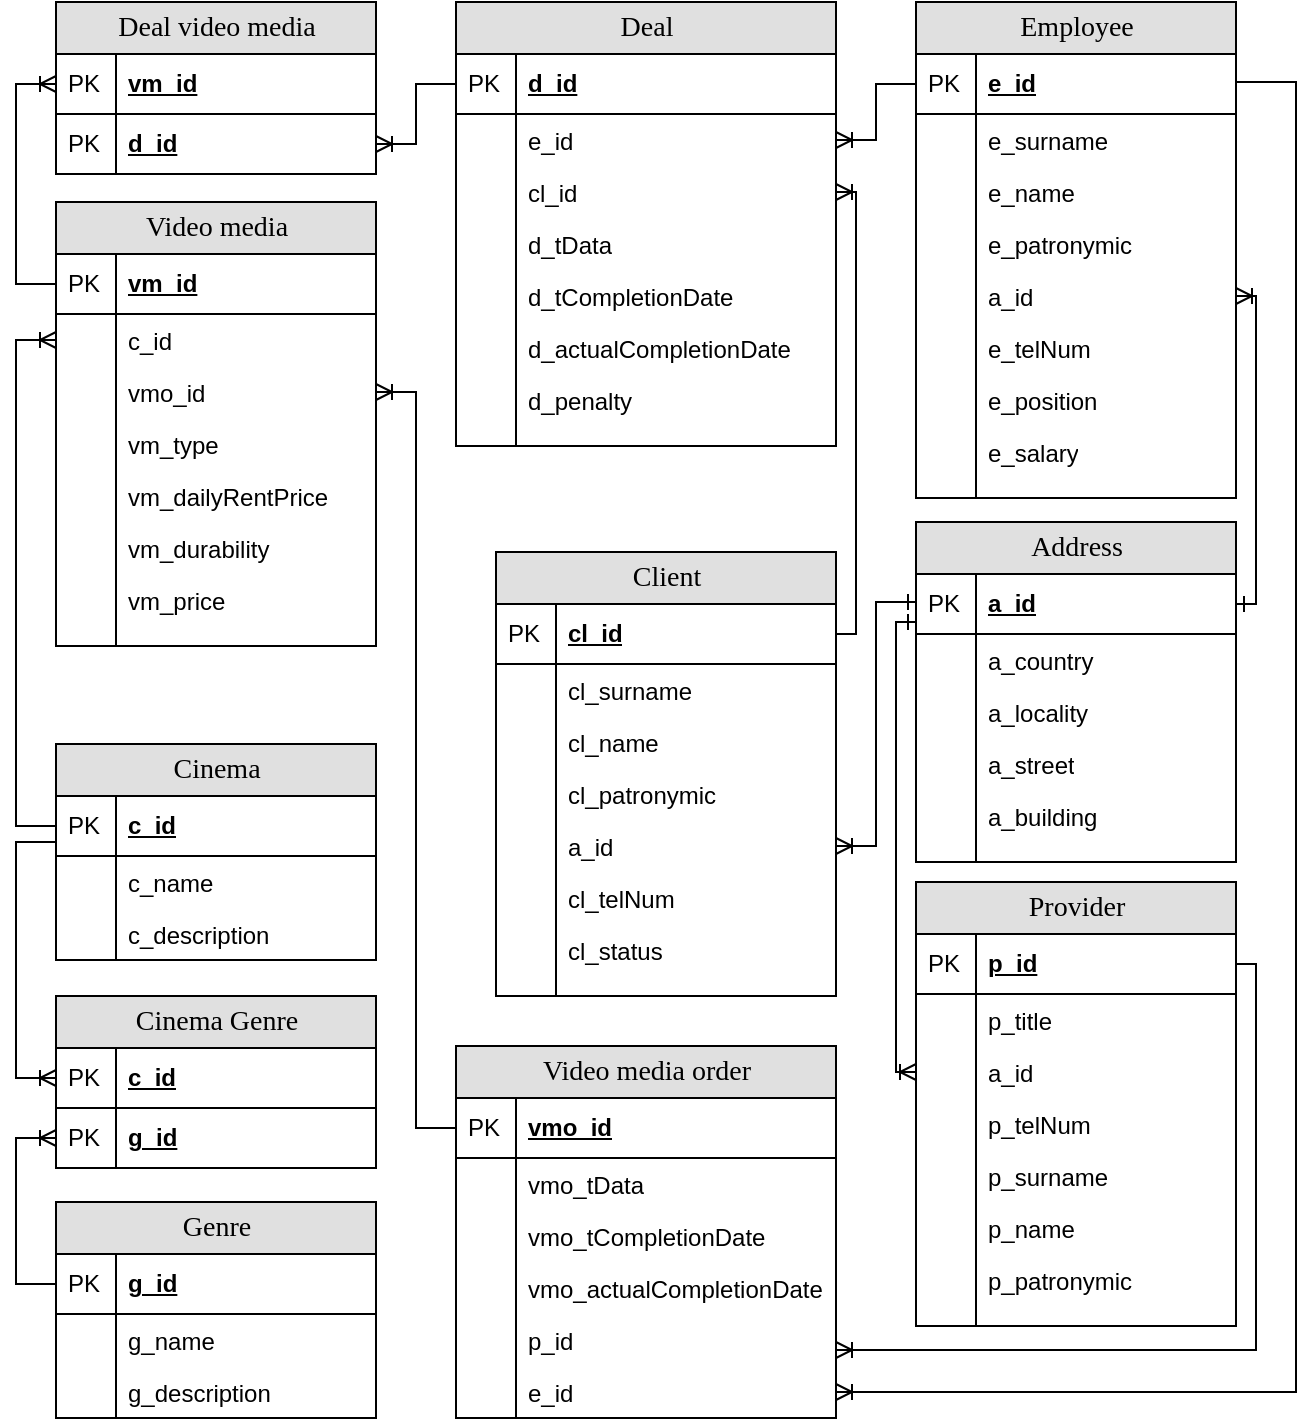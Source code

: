 <mxfile version="20.4.2" type="device"><diagram name="Page-1" id="e56a1550-8fbb-45ad-956c-1786394a9013"><mxGraphModel dx="1185" dy="662" grid="1" gridSize="10" guides="1" tooltips="1" connect="1" arrows="1" fold="1" page="1" pageScale="1" pageWidth="1100" pageHeight="850" background="none" math="0" shadow="0"><root><mxCell id="0"/><mxCell id="1" parent="0"/><mxCell id="Xfp6TR522GJA668m356O-1" value="Genre" style="swimlane;html=1;fontStyle=0;childLayout=stackLayout;horizontal=1;startSize=26;fillColor=#e0e0e0;horizontalStack=0;resizeParent=1;resizeLast=0;collapsible=1;marginBottom=0;swimlaneFillColor=#ffffff;align=center;rounded=0;shadow=0;comic=0;labelBackgroundColor=none;strokeWidth=1;fontFamily=Verdana;fontSize=14;swimlaneLine=1;" parent="1" vertex="1"><mxGeometry x="30" y="610" width="160" height="108" as="geometry"/></mxCell><mxCell id="Xfp6TR522GJA668m356O-2" value="g_id" style="shape=partialRectangle;top=0;left=0;right=0;bottom=1;html=1;align=left;verticalAlign=middle;fillColor=none;spacingLeft=34;spacingRight=4;whiteSpace=wrap;overflow=hidden;rotatable=0;points=[[0,0.5],[1,0.5]];portConstraint=eastwest;dropTarget=0;fontStyle=5;" parent="Xfp6TR522GJA668m356O-1" vertex="1"><mxGeometry y="26" width="160" height="30" as="geometry"/></mxCell><mxCell id="Xfp6TR522GJA668m356O-3" value="PK" style="shape=partialRectangle;top=0;left=0;bottom=0;html=1;fillColor=none;align=left;verticalAlign=middle;spacingLeft=4;spacingRight=4;whiteSpace=wrap;overflow=hidden;rotatable=0;points=[];portConstraint=eastwest;part=1;" parent="Xfp6TR522GJA668m356O-2" vertex="1" connectable="0"><mxGeometry width="30" height="30" as="geometry"/></mxCell><mxCell id="Xfp6TR522GJA668m356O-4" value="g_name" style="shape=partialRectangle;top=0;left=0;right=0;bottom=0;html=1;align=left;verticalAlign=top;fillColor=none;spacingLeft=34;spacingRight=4;whiteSpace=wrap;overflow=hidden;rotatable=0;points=[[0,0.5],[1,0.5]];portConstraint=eastwest;dropTarget=0;" parent="Xfp6TR522GJA668m356O-1" vertex="1"><mxGeometry y="56" width="160" height="26" as="geometry"/></mxCell><mxCell id="Xfp6TR522GJA668m356O-5" value="" style="shape=partialRectangle;top=0;left=0;bottom=0;html=1;fillColor=none;align=left;verticalAlign=top;spacingLeft=4;spacingRight=4;whiteSpace=wrap;overflow=hidden;rotatable=0;points=[];portConstraint=eastwest;part=1;" parent="Xfp6TR522GJA668m356O-4" vertex="1" connectable="0"><mxGeometry width="30" height="26" as="geometry"/></mxCell><mxCell id="Xfp6TR522GJA668m356O-6" value="g_description" style="shape=partialRectangle;top=0;left=0;right=0;bottom=0;html=1;align=left;verticalAlign=top;fillColor=none;spacingLeft=34;spacingRight=4;whiteSpace=wrap;overflow=hidden;rotatable=0;points=[[0,0.5],[1,0.5]];portConstraint=eastwest;dropTarget=0;" parent="Xfp6TR522GJA668m356O-1" vertex="1"><mxGeometry y="82" width="160" height="26" as="geometry"/></mxCell><mxCell id="Xfp6TR522GJA668m356O-7" value="" style="shape=partialRectangle;top=0;left=0;bottom=0;html=1;fillColor=none;align=left;verticalAlign=top;spacingLeft=4;spacingRight=4;whiteSpace=wrap;overflow=hidden;rotatable=0;points=[];portConstraint=eastwest;part=1;" parent="Xfp6TR522GJA668m356O-6" vertex="1" connectable="0"><mxGeometry width="30" height="26" as="geometry"/></mxCell><mxCell id="Xfp6TR522GJA668m356O-12" value="Cinema" style="swimlane;html=1;fontStyle=0;childLayout=stackLayout;horizontal=1;startSize=26;fillColor=#e0e0e0;horizontalStack=0;resizeParent=1;resizeLast=0;collapsible=1;marginBottom=0;swimlaneFillColor=#ffffff;align=center;rounded=0;shadow=0;comic=0;labelBackgroundColor=none;strokeWidth=1;fontFamily=Verdana;fontSize=14;swimlaneLine=1;" parent="1" vertex="1"><mxGeometry x="30" y="381" width="160" height="108" as="geometry"/></mxCell><mxCell id="Xfp6TR522GJA668m356O-13" value="c_id" style="shape=partialRectangle;top=0;left=0;right=0;bottom=1;html=1;align=left;verticalAlign=middle;fillColor=none;spacingLeft=34;spacingRight=4;whiteSpace=wrap;overflow=hidden;rotatable=0;points=[[0,0.5],[1,0.5]];portConstraint=eastwest;dropTarget=0;fontStyle=5;" parent="Xfp6TR522GJA668m356O-12" vertex="1"><mxGeometry y="26" width="160" height="30" as="geometry"/></mxCell><mxCell id="Xfp6TR522GJA668m356O-14" value="PK" style="shape=partialRectangle;top=0;left=0;bottom=0;html=1;fillColor=none;align=left;verticalAlign=middle;spacingLeft=4;spacingRight=4;whiteSpace=wrap;overflow=hidden;rotatable=0;points=[];portConstraint=eastwest;part=1;" parent="Xfp6TR522GJA668m356O-13" vertex="1" connectable="0"><mxGeometry width="30" height="30" as="geometry"/></mxCell><mxCell id="Xfp6TR522GJA668m356O-15" value="c_name" style="shape=partialRectangle;top=0;left=0;right=0;bottom=0;html=1;align=left;verticalAlign=top;fillColor=none;spacingLeft=34;spacingRight=4;whiteSpace=wrap;overflow=hidden;rotatable=0;points=[[0,0.5],[1,0.5]];portConstraint=eastwest;dropTarget=0;" parent="Xfp6TR522GJA668m356O-12" vertex="1"><mxGeometry y="56" width="160" height="26" as="geometry"/></mxCell><mxCell id="Xfp6TR522GJA668m356O-16" value="" style="shape=partialRectangle;top=0;left=0;bottom=0;html=1;fillColor=none;align=left;verticalAlign=top;spacingLeft=4;spacingRight=4;whiteSpace=wrap;overflow=hidden;rotatable=0;points=[];portConstraint=eastwest;part=1;" parent="Xfp6TR522GJA668m356O-15" vertex="1" connectable="0"><mxGeometry width="30" height="26" as="geometry"/></mxCell><mxCell id="Xfp6TR522GJA668m356O-19" value="c_description" style="shape=partialRectangle;top=0;left=0;right=0;bottom=0;html=1;align=left;verticalAlign=top;fillColor=none;spacingLeft=34;spacingRight=4;whiteSpace=wrap;overflow=hidden;rotatable=0;points=[[0,0.5],[1,0.5]];portConstraint=eastwest;dropTarget=0;" parent="Xfp6TR522GJA668m356O-12" vertex="1"><mxGeometry y="82" width="160" height="26" as="geometry"/></mxCell><mxCell id="Xfp6TR522GJA668m356O-20" value="" style="shape=partialRectangle;top=0;left=0;bottom=0;html=1;fillColor=none;align=left;verticalAlign=top;spacingLeft=4;spacingRight=4;whiteSpace=wrap;overflow=hidden;rotatable=0;points=[];portConstraint=eastwest;part=1;" parent="Xfp6TR522GJA668m356O-19" vertex="1" connectable="0"><mxGeometry width="30" height="26" as="geometry"/></mxCell><mxCell id="Xfp6TR522GJA668m356O-23" style="edgeStyle=orthogonalEdgeStyle;rounded=0;orthogonalLoop=1;jettySize=auto;html=1;entryX=0;entryY=0.5;entryDx=0;entryDy=0;endArrow=ERoneToMany;endFill=0;" parent="1" source="Xfp6TR522GJA668m356O-2" target="z1jLqjljCjNBEG2WENqN-66" edge="1"><mxGeometry relative="1" as="geometry"><Array as="points"><mxPoint x="10" y="651"/><mxPoint x="10" y="578"/></Array></mxGeometry></mxCell><mxCell id="Xfp6TR522GJA668m356O-24" value="Video media" style="swimlane;html=1;fontStyle=0;childLayout=stackLayout;horizontal=1;startSize=26;fillColor=#e0e0e0;horizontalStack=0;resizeParent=1;resizeLast=0;collapsible=1;marginBottom=0;swimlaneFillColor=#ffffff;align=center;rounded=0;shadow=0;comic=0;labelBackgroundColor=none;strokeWidth=1;fontFamily=Verdana;fontSize=14;swimlaneLine=1;" parent="1" vertex="1"><mxGeometry x="30" y="110" width="160" height="222" as="geometry"><mxRectangle x="30" y="10" width="130" height="30" as="alternateBounds"/></mxGeometry></mxCell><mxCell id="Xfp6TR522GJA668m356O-25" value="vm_id" style="shape=partialRectangle;top=0;left=0;right=0;bottom=1;html=1;align=left;verticalAlign=middle;fillColor=none;spacingLeft=34;spacingRight=4;whiteSpace=wrap;overflow=hidden;rotatable=0;points=[[0,0.5],[1,0.5]];portConstraint=eastwest;dropTarget=0;fontStyle=5;" parent="Xfp6TR522GJA668m356O-24" vertex="1"><mxGeometry y="26" width="160" height="30" as="geometry"/></mxCell><mxCell id="Xfp6TR522GJA668m356O-26" value="PK" style="shape=partialRectangle;top=0;left=0;bottom=0;html=1;fillColor=none;align=left;verticalAlign=middle;spacingLeft=4;spacingRight=4;whiteSpace=wrap;overflow=hidden;rotatable=0;points=[];portConstraint=eastwest;part=1;" parent="Xfp6TR522GJA668m356O-25" vertex="1" connectable="0"><mxGeometry width="30" height="30" as="geometry"/></mxCell><mxCell id="Xfp6TR522GJA668m356O-27" value="c_id" style="shape=partialRectangle;top=0;left=0;right=0;bottom=0;html=1;align=left;verticalAlign=top;fillColor=none;spacingLeft=34;spacingRight=4;whiteSpace=wrap;overflow=hidden;rotatable=0;points=[[0,0.5],[1,0.5]];portConstraint=eastwest;dropTarget=0;" parent="Xfp6TR522GJA668m356O-24" vertex="1"><mxGeometry y="56" width="160" height="26" as="geometry"/></mxCell><mxCell id="Xfp6TR522GJA668m356O-28" value="" style="shape=partialRectangle;top=0;left=0;bottom=0;html=1;fillColor=none;align=left;verticalAlign=top;spacingLeft=4;spacingRight=4;whiteSpace=wrap;overflow=hidden;rotatable=0;points=[];portConstraint=eastwest;part=1;" parent="Xfp6TR522GJA668m356O-27" vertex="1" connectable="0"><mxGeometry width="30" height="26" as="geometry"/></mxCell><mxCell id="z1jLqjljCjNBEG2WENqN-32" value="vmo_id" style="shape=partialRectangle;top=0;left=0;right=0;bottom=0;html=1;align=left;verticalAlign=top;fillColor=none;spacingLeft=34;spacingRight=4;whiteSpace=wrap;overflow=hidden;rotatable=0;points=[[0,0.5],[1,0.5]];portConstraint=eastwest;dropTarget=0;" parent="Xfp6TR522GJA668m356O-24" vertex="1"><mxGeometry y="82" width="160" height="26" as="geometry"/></mxCell><mxCell id="z1jLqjljCjNBEG2WENqN-33" value="" style="shape=partialRectangle;top=0;left=0;bottom=0;html=1;fillColor=none;align=left;verticalAlign=top;spacingLeft=4;spacingRight=4;whiteSpace=wrap;overflow=hidden;rotatable=0;points=[];portConstraint=eastwest;part=1;" parent="z1jLqjljCjNBEG2WENqN-32" vertex="1" connectable="0"><mxGeometry width="30" height="26" as="geometry"/></mxCell><mxCell id="Xfp6TR522GJA668m356O-29" value="vm_type" style="shape=partialRectangle;top=0;left=0;right=0;bottom=0;html=1;align=left;verticalAlign=top;fillColor=none;spacingLeft=34;spacingRight=4;whiteSpace=wrap;overflow=hidden;rotatable=0;points=[[0,0.5],[1,0.5]];portConstraint=eastwest;dropTarget=0;" parent="Xfp6TR522GJA668m356O-24" vertex="1"><mxGeometry y="108" width="160" height="26" as="geometry"/></mxCell><mxCell id="Xfp6TR522GJA668m356O-30" value="" style="shape=partialRectangle;top=0;left=0;bottom=0;html=1;fillColor=none;align=left;verticalAlign=top;spacingLeft=4;spacingRight=4;whiteSpace=wrap;overflow=hidden;rotatable=0;points=[];portConstraint=eastwest;part=1;" parent="Xfp6TR522GJA668m356O-29" vertex="1" connectable="0"><mxGeometry width="30" height="26" as="geometry"/></mxCell><mxCell id="Xfp6TR522GJA668m356O-31" value="vm_dailyRentPrice" style="shape=partialRectangle;top=0;left=0;right=0;bottom=0;html=1;align=left;verticalAlign=top;fillColor=none;spacingLeft=34;spacingRight=4;whiteSpace=wrap;overflow=hidden;rotatable=0;points=[[0,0.5],[1,0.5]];portConstraint=eastwest;dropTarget=0;" parent="Xfp6TR522GJA668m356O-24" vertex="1"><mxGeometry y="134" width="160" height="26" as="geometry"/></mxCell><mxCell id="Xfp6TR522GJA668m356O-32" value="" style="shape=partialRectangle;top=0;left=0;bottom=0;html=1;fillColor=none;align=left;verticalAlign=top;spacingLeft=4;spacingRight=4;whiteSpace=wrap;overflow=hidden;rotatable=0;points=[];portConstraint=eastwest;part=1;" parent="Xfp6TR522GJA668m356O-31" vertex="1" connectable="0"><mxGeometry width="30" height="26" as="geometry"/></mxCell><mxCell id="6AqLSy_CRVFRLZLWEEri-142" value="vm_durability" style="shape=partialRectangle;top=0;left=0;right=0;bottom=0;html=1;align=left;verticalAlign=top;fillColor=none;spacingLeft=34;spacingRight=4;whiteSpace=wrap;overflow=hidden;rotatable=0;points=[[0,0.5],[1,0.5]];portConstraint=eastwest;dropTarget=0;" parent="Xfp6TR522GJA668m356O-24" vertex="1"><mxGeometry y="160" width="160" height="26" as="geometry"/></mxCell><mxCell id="6AqLSy_CRVFRLZLWEEri-143" value="" style="shape=partialRectangle;top=0;left=0;bottom=0;html=1;fillColor=none;align=left;verticalAlign=top;spacingLeft=4;spacingRight=4;whiteSpace=wrap;overflow=hidden;rotatable=0;points=[];portConstraint=eastwest;part=1;" parent="6AqLSy_CRVFRLZLWEEri-142" vertex="1" connectable="0"><mxGeometry width="30" height="26" as="geometry"/></mxCell><mxCell id="6AqLSy_CRVFRLZLWEEri-89" value="vm_price" style="shape=partialRectangle;top=0;left=0;right=0;bottom=0;html=1;align=left;verticalAlign=top;fillColor=none;spacingLeft=34;spacingRight=4;whiteSpace=wrap;overflow=hidden;rotatable=0;points=[[0,0.5],[1,0.5]];portConstraint=eastwest;dropTarget=0;" parent="Xfp6TR522GJA668m356O-24" vertex="1"><mxGeometry y="186" width="160" height="26" as="geometry"/></mxCell><mxCell id="6AqLSy_CRVFRLZLWEEri-90" value="" style="shape=partialRectangle;top=0;left=0;bottom=0;html=1;fillColor=none;align=left;verticalAlign=top;spacingLeft=4;spacingRight=4;whiteSpace=wrap;overflow=hidden;rotatable=0;points=[];portConstraint=eastwest;part=1;" parent="6AqLSy_CRVFRLZLWEEri-89" vertex="1" connectable="0"><mxGeometry width="30" height="26" as="geometry"/></mxCell><mxCell id="Xfp6TR522GJA668m356O-33" value="" style="shape=partialRectangle;top=0;left=0;right=0;bottom=0;html=1;align=left;verticalAlign=top;fillColor=none;spacingLeft=34;spacingRight=4;whiteSpace=wrap;overflow=hidden;rotatable=0;points=[[0,0.5],[1,0.5]];portConstraint=eastwest;dropTarget=0;" parent="Xfp6TR522GJA668m356O-24" vertex="1"><mxGeometry y="212" width="160" height="10" as="geometry"/></mxCell><mxCell id="Xfp6TR522GJA668m356O-34" value="" style="shape=partialRectangle;top=0;left=0;bottom=0;html=1;fillColor=none;align=left;verticalAlign=top;spacingLeft=4;spacingRight=4;whiteSpace=wrap;overflow=hidden;rotatable=0;points=[];portConstraint=eastwest;part=1;" parent="Xfp6TR522GJA668m356O-33" vertex="1" connectable="0"><mxGeometry width="30" height="10" as="geometry"/></mxCell><mxCell id="Xfp6TR522GJA668m356O-57" style="edgeStyle=orthogonalEdgeStyle;rounded=0;orthogonalLoop=1;jettySize=auto;html=1;entryX=0;entryY=0.5;entryDx=0;entryDy=0;endArrow=ERoneToMany;endFill=0;" parent="1" source="Xfp6TR522GJA668m356O-13" target="Xfp6TR522GJA668m356O-27" edge="1"><mxGeometry relative="1" as="geometry"><mxPoint x="10" y="171" as="targetPoint"/></mxGeometry></mxCell><mxCell id="6AqLSy_CRVFRLZLWEEri-1" value="Employee" style="swimlane;html=1;fontStyle=0;childLayout=stackLayout;horizontal=1;startSize=26;fillColor=#e0e0e0;horizontalStack=0;resizeParent=1;resizeLast=0;collapsible=1;marginBottom=0;swimlaneFillColor=#ffffff;align=center;rounded=0;shadow=0;comic=0;labelBackgroundColor=none;strokeWidth=1;fontFamily=Verdana;fontSize=14;swimlaneLine=1;" parent="1" vertex="1"><mxGeometry x="460" y="10" width="160" height="248" as="geometry"/></mxCell><mxCell id="6AqLSy_CRVFRLZLWEEri-2" value="e_id" style="shape=partialRectangle;top=0;left=0;right=0;bottom=1;html=1;align=left;verticalAlign=middle;fillColor=none;spacingLeft=34;spacingRight=4;whiteSpace=wrap;overflow=hidden;rotatable=0;points=[[0,0.5],[1,0.5]];portConstraint=eastwest;dropTarget=0;fontStyle=5;" parent="6AqLSy_CRVFRLZLWEEri-1" vertex="1"><mxGeometry y="26" width="160" height="30" as="geometry"/></mxCell><mxCell id="6AqLSy_CRVFRLZLWEEri-3" value="PK" style="shape=partialRectangle;top=0;left=0;bottom=0;html=1;fillColor=none;align=left;verticalAlign=middle;spacingLeft=4;spacingRight=4;whiteSpace=wrap;overflow=hidden;rotatable=0;points=[];portConstraint=eastwest;part=1;" parent="6AqLSy_CRVFRLZLWEEri-2" vertex="1" connectable="0"><mxGeometry width="30" height="30" as="geometry"/></mxCell><mxCell id="6AqLSy_CRVFRLZLWEEri-4" value="e_surname" style="shape=partialRectangle;top=0;left=0;right=0;bottom=0;html=1;align=left;verticalAlign=top;fillColor=none;spacingLeft=34;spacingRight=4;whiteSpace=wrap;overflow=hidden;rotatable=0;points=[[0,0.5],[1,0.5]];portConstraint=eastwest;dropTarget=0;" parent="6AqLSy_CRVFRLZLWEEri-1" vertex="1"><mxGeometry y="56" width="160" height="26" as="geometry"/></mxCell><mxCell id="6AqLSy_CRVFRLZLWEEri-5" value="" style="shape=partialRectangle;top=0;left=0;bottom=0;html=1;fillColor=none;align=left;verticalAlign=top;spacingLeft=4;spacingRight=4;whiteSpace=wrap;overflow=hidden;rotatable=0;points=[];portConstraint=eastwest;part=1;" parent="6AqLSy_CRVFRLZLWEEri-4" vertex="1" connectable="0"><mxGeometry width="30" height="26" as="geometry"/></mxCell><mxCell id="6AqLSy_CRVFRLZLWEEri-12" value="e_name" style="shape=partialRectangle;top=0;left=0;right=0;bottom=0;html=1;align=left;verticalAlign=top;fillColor=none;spacingLeft=34;spacingRight=4;whiteSpace=wrap;overflow=hidden;rotatable=0;points=[[0,0.5],[1,0.5]];portConstraint=eastwest;dropTarget=0;" parent="6AqLSy_CRVFRLZLWEEri-1" vertex="1"><mxGeometry y="82" width="160" height="26" as="geometry"/></mxCell><mxCell id="6AqLSy_CRVFRLZLWEEri-13" value="" style="shape=partialRectangle;top=0;left=0;bottom=0;html=1;fillColor=none;align=left;verticalAlign=top;spacingLeft=4;spacingRight=4;whiteSpace=wrap;overflow=hidden;rotatable=0;points=[];portConstraint=eastwest;part=1;" parent="6AqLSy_CRVFRLZLWEEri-12" vertex="1" connectable="0"><mxGeometry width="30" height="26" as="geometry"/></mxCell><mxCell id="6AqLSy_CRVFRLZLWEEri-14" value="e_patronymic" style="shape=partialRectangle;top=0;left=0;right=0;bottom=0;html=1;align=left;verticalAlign=top;fillColor=none;spacingLeft=34;spacingRight=4;whiteSpace=wrap;overflow=hidden;rotatable=0;points=[[0,0.5],[1,0.5]];portConstraint=eastwest;dropTarget=0;" parent="6AqLSy_CRVFRLZLWEEri-1" vertex="1"><mxGeometry y="108" width="160" height="26" as="geometry"/></mxCell><mxCell id="6AqLSy_CRVFRLZLWEEri-15" value="" style="shape=partialRectangle;top=0;left=0;bottom=0;html=1;fillColor=none;align=left;verticalAlign=top;spacingLeft=4;spacingRight=4;whiteSpace=wrap;overflow=hidden;rotatable=0;points=[];portConstraint=eastwest;part=1;" parent="6AqLSy_CRVFRLZLWEEri-14" vertex="1" connectable="0"><mxGeometry width="30" height="26" as="geometry"/></mxCell><mxCell id="6AqLSy_CRVFRLZLWEEri-6" value="a_id" style="shape=partialRectangle;top=0;left=0;right=0;bottom=0;html=1;align=left;verticalAlign=top;fillColor=none;spacingLeft=34;spacingRight=4;whiteSpace=wrap;overflow=hidden;rotatable=0;points=[[0,0.5],[1,0.5]];portConstraint=eastwest;dropTarget=0;" parent="6AqLSy_CRVFRLZLWEEri-1" vertex="1"><mxGeometry y="134" width="160" height="26" as="geometry"/></mxCell><mxCell id="6AqLSy_CRVFRLZLWEEri-7" value="" style="shape=partialRectangle;top=0;left=0;bottom=0;html=1;fillColor=none;align=left;verticalAlign=top;spacingLeft=4;spacingRight=4;whiteSpace=wrap;overflow=hidden;rotatable=0;points=[];portConstraint=eastwest;part=1;" parent="6AqLSy_CRVFRLZLWEEri-6" vertex="1" connectable="0"><mxGeometry width="30" height="26" as="geometry"/></mxCell><mxCell id="6AqLSy_CRVFRLZLWEEri-8" value="e_telNum" style="shape=partialRectangle;top=0;left=0;right=0;bottom=0;html=1;align=left;verticalAlign=top;fillColor=none;spacingLeft=34;spacingRight=4;whiteSpace=wrap;overflow=hidden;rotatable=0;points=[[0,0.5],[1,0.5]];portConstraint=eastwest;dropTarget=0;" parent="6AqLSy_CRVFRLZLWEEri-1" vertex="1"><mxGeometry y="160" width="160" height="26" as="geometry"/></mxCell><mxCell id="6AqLSy_CRVFRLZLWEEri-9" value="" style="shape=partialRectangle;top=0;left=0;bottom=0;html=1;fillColor=none;align=left;verticalAlign=top;spacingLeft=4;spacingRight=4;whiteSpace=wrap;overflow=hidden;rotatable=0;points=[];portConstraint=eastwest;part=1;" parent="6AqLSy_CRVFRLZLWEEri-8" vertex="1" connectable="0"><mxGeometry width="30" height="26" as="geometry"/></mxCell><mxCell id="6AqLSy_CRVFRLZLWEEri-25" value="e_position" style="shape=partialRectangle;top=0;left=0;right=0;bottom=0;html=1;align=left;verticalAlign=top;fillColor=none;spacingLeft=34;spacingRight=4;whiteSpace=wrap;overflow=hidden;rotatable=0;points=[[0,0.5],[1,0.5]];portConstraint=eastwest;dropTarget=0;" parent="6AqLSy_CRVFRLZLWEEri-1" vertex="1"><mxGeometry y="186" width="160" height="26" as="geometry"/></mxCell><mxCell id="6AqLSy_CRVFRLZLWEEri-26" value="" style="shape=partialRectangle;top=0;left=0;bottom=0;html=1;fillColor=none;align=left;verticalAlign=top;spacingLeft=4;spacingRight=4;whiteSpace=wrap;overflow=hidden;rotatable=0;points=[];portConstraint=eastwest;part=1;" parent="6AqLSy_CRVFRLZLWEEri-25" vertex="1" connectable="0"><mxGeometry width="30" height="26" as="geometry"/></mxCell><mxCell id="6AqLSy_CRVFRLZLWEEri-27" value="e_salary" style="shape=partialRectangle;top=0;left=0;right=0;bottom=0;html=1;align=left;verticalAlign=top;fillColor=none;spacingLeft=34;spacingRight=4;whiteSpace=wrap;overflow=hidden;rotatable=0;points=[[0,0.5],[1,0.5]];portConstraint=eastwest;dropTarget=0;" parent="6AqLSy_CRVFRLZLWEEri-1" vertex="1"><mxGeometry y="212" width="160" height="26" as="geometry"/></mxCell><mxCell id="6AqLSy_CRVFRLZLWEEri-28" value="" style="shape=partialRectangle;top=0;left=0;bottom=0;html=1;fillColor=none;align=left;verticalAlign=top;spacingLeft=4;spacingRight=4;whiteSpace=wrap;overflow=hidden;rotatable=0;points=[];portConstraint=eastwest;part=1;" parent="6AqLSy_CRVFRLZLWEEri-27" vertex="1" connectable="0"><mxGeometry width="30" height="26" as="geometry"/></mxCell><mxCell id="6AqLSy_CRVFRLZLWEEri-10" value="" style="shape=partialRectangle;top=0;left=0;right=0;bottom=0;html=1;align=left;verticalAlign=top;fillColor=none;spacingLeft=34;spacingRight=4;whiteSpace=wrap;overflow=hidden;rotatable=0;points=[[0,0.5],[1,0.5]];portConstraint=eastwest;dropTarget=0;" parent="6AqLSy_CRVFRLZLWEEri-1" vertex="1"><mxGeometry y="238" width="160" height="10" as="geometry"/></mxCell><mxCell id="6AqLSy_CRVFRLZLWEEri-11" value="" style="shape=partialRectangle;top=0;left=0;bottom=0;html=1;fillColor=none;align=left;verticalAlign=top;spacingLeft=4;spacingRight=4;whiteSpace=wrap;overflow=hidden;rotatable=0;points=[];portConstraint=eastwest;part=1;" parent="6AqLSy_CRVFRLZLWEEri-10" vertex="1" connectable="0"><mxGeometry width="30" height="10" as="geometry"/></mxCell><mxCell id="6AqLSy_CRVFRLZLWEEri-29" value="Client" style="swimlane;html=1;fontStyle=0;childLayout=stackLayout;horizontal=1;startSize=26;fillColor=#e0e0e0;horizontalStack=0;resizeParent=1;resizeLast=0;collapsible=1;marginBottom=0;swimlaneFillColor=#ffffff;align=center;rounded=0;shadow=0;comic=0;labelBackgroundColor=none;strokeWidth=1;fontFamily=Verdana;fontSize=14;swimlaneLine=1;" parent="1" vertex="1"><mxGeometry x="250" y="285" width="170" height="222" as="geometry"/></mxCell><mxCell id="6AqLSy_CRVFRLZLWEEri-30" value="cl_id" style="shape=partialRectangle;top=0;left=0;right=0;bottom=1;html=1;align=left;verticalAlign=middle;fillColor=none;spacingLeft=34;spacingRight=4;whiteSpace=wrap;overflow=hidden;rotatable=0;points=[[0,0.5],[1,0.5]];portConstraint=eastwest;dropTarget=0;fontStyle=5;" parent="6AqLSy_CRVFRLZLWEEri-29" vertex="1"><mxGeometry y="26" width="170" height="30" as="geometry"/></mxCell><mxCell id="6AqLSy_CRVFRLZLWEEri-31" value="PK" style="shape=partialRectangle;top=0;left=0;bottom=0;html=1;fillColor=none;align=left;verticalAlign=middle;spacingLeft=4;spacingRight=4;whiteSpace=wrap;overflow=hidden;rotatable=0;points=[];portConstraint=eastwest;part=1;" parent="6AqLSy_CRVFRLZLWEEri-30" vertex="1" connectable="0"><mxGeometry width="30" height="30" as="geometry"/></mxCell><mxCell id="6AqLSy_CRVFRLZLWEEri-32" value="cl_surname" style="shape=partialRectangle;top=0;left=0;right=0;bottom=0;html=1;align=left;verticalAlign=top;fillColor=none;spacingLeft=34;spacingRight=4;whiteSpace=wrap;overflow=hidden;rotatable=0;points=[[0,0.5],[1,0.5]];portConstraint=eastwest;dropTarget=0;" parent="6AqLSy_CRVFRLZLWEEri-29" vertex="1"><mxGeometry y="56" width="170" height="26" as="geometry"/></mxCell><mxCell id="6AqLSy_CRVFRLZLWEEri-33" value="" style="shape=partialRectangle;top=0;left=0;bottom=0;html=1;fillColor=none;align=left;verticalAlign=top;spacingLeft=4;spacingRight=4;whiteSpace=wrap;overflow=hidden;rotatable=0;points=[];portConstraint=eastwest;part=1;" parent="6AqLSy_CRVFRLZLWEEri-32" vertex="1" connectable="0"><mxGeometry width="30" height="26" as="geometry"/></mxCell><mxCell id="6AqLSy_CRVFRLZLWEEri-34" value="cl_name" style="shape=partialRectangle;top=0;left=0;right=0;bottom=0;html=1;align=left;verticalAlign=top;fillColor=none;spacingLeft=34;spacingRight=4;whiteSpace=wrap;overflow=hidden;rotatable=0;points=[[0,0.5],[1,0.5]];portConstraint=eastwest;dropTarget=0;" parent="6AqLSy_CRVFRLZLWEEri-29" vertex="1"><mxGeometry y="82" width="170" height="26" as="geometry"/></mxCell><mxCell id="6AqLSy_CRVFRLZLWEEri-35" value="" style="shape=partialRectangle;top=0;left=0;bottom=0;html=1;fillColor=none;align=left;verticalAlign=top;spacingLeft=4;spacingRight=4;whiteSpace=wrap;overflow=hidden;rotatable=0;points=[];portConstraint=eastwest;part=1;" parent="6AqLSy_CRVFRLZLWEEri-34" vertex="1" connectable="0"><mxGeometry width="30" height="26" as="geometry"/></mxCell><mxCell id="6AqLSy_CRVFRLZLWEEri-36" value="cl_patronymic" style="shape=partialRectangle;top=0;left=0;right=0;bottom=0;html=1;align=left;verticalAlign=top;fillColor=none;spacingLeft=34;spacingRight=4;whiteSpace=wrap;overflow=hidden;rotatable=0;points=[[0,0.5],[1,0.5]];portConstraint=eastwest;dropTarget=0;" parent="6AqLSy_CRVFRLZLWEEri-29" vertex="1"><mxGeometry y="108" width="170" height="26" as="geometry"/></mxCell><mxCell id="6AqLSy_CRVFRLZLWEEri-37" value="" style="shape=partialRectangle;top=0;left=0;bottom=0;html=1;fillColor=none;align=left;verticalAlign=top;spacingLeft=4;spacingRight=4;whiteSpace=wrap;overflow=hidden;rotatable=0;points=[];portConstraint=eastwest;part=1;" parent="6AqLSy_CRVFRLZLWEEri-36" vertex="1" connectable="0"><mxGeometry width="30" height="26" as="geometry"/></mxCell><mxCell id="6AqLSy_CRVFRLZLWEEri-38" value="a_id" style="shape=partialRectangle;top=0;left=0;right=0;bottom=0;html=1;align=left;verticalAlign=top;fillColor=none;spacingLeft=34;spacingRight=4;whiteSpace=wrap;overflow=hidden;rotatable=0;points=[[0,0.5],[1,0.5]];portConstraint=eastwest;dropTarget=0;" parent="6AqLSy_CRVFRLZLWEEri-29" vertex="1"><mxGeometry y="134" width="170" height="26" as="geometry"/></mxCell><mxCell id="6AqLSy_CRVFRLZLWEEri-39" value="" style="shape=partialRectangle;top=0;left=0;bottom=0;html=1;fillColor=none;align=left;verticalAlign=top;spacingLeft=4;spacingRight=4;whiteSpace=wrap;overflow=hidden;rotatable=0;points=[];portConstraint=eastwest;part=1;" parent="6AqLSy_CRVFRLZLWEEri-38" vertex="1" connectable="0"><mxGeometry width="30" height="26" as="geometry"/></mxCell><mxCell id="6AqLSy_CRVFRLZLWEEri-40" value="cl_telNum" style="shape=partialRectangle;top=0;left=0;right=0;bottom=0;html=1;align=left;verticalAlign=top;fillColor=none;spacingLeft=34;spacingRight=4;whiteSpace=wrap;overflow=hidden;rotatable=0;points=[[0,0.5],[1,0.5]];portConstraint=eastwest;dropTarget=0;" parent="6AqLSy_CRVFRLZLWEEri-29" vertex="1"><mxGeometry y="160" width="170" height="26" as="geometry"/></mxCell><mxCell id="6AqLSy_CRVFRLZLWEEri-41" value="" style="shape=partialRectangle;top=0;left=0;bottom=0;html=1;fillColor=none;align=left;verticalAlign=top;spacingLeft=4;spacingRight=4;whiteSpace=wrap;overflow=hidden;rotatable=0;points=[];portConstraint=eastwest;part=1;" parent="6AqLSy_CRVFRLZLWEEri-40" vertex="1" connectable="0"><mxGeometry width="30" height="26" as="geometry"/></mxCell><mxCell id="6AqLSy_CRVFRLZLWEEri-48" value="cl_status" style="shape=partialRectangle;top=0;left=0;right=0;bottom=0;html=1;align=left;verticalAlign=top;fillColor=none;spacingLeft=34;spacingRight=4;whiteSpace=wrap;overflow=hidden;rotatable=0;points=[[0,0.5],[1,0.5]];portConstraint=eastwest;dropTarget=0;" parent="6AqLSy_CRVFRLZLWEEri-29" vertex="1"><mxGeometry y="186" width="170" height="26" as="geometry"/></mxCell><mxCell id="6AqLSy_CRVFRLZLWEEri-49" value="" style="shape=partialRectangle;top=0;left=0;bottom=0;html=1;fillColor=none;align=left;verticalAlign=top;spacingLeft=4;spacingRight=4;whiteSpace=wrap;overflow=hidden;rotatable=0;points=[];portConstraint=eastwest;part=1;" parent="6AqLSy_CRVFRLZLWEEri-48" vertex="1" connectable="0"><mxGeometry width="30" height="26" as="geometry"/></mxCell><mxCell id="6AqLSy_CRVFRLZLWEEri-46" value="" style="shape=partialRectangle;top=0;left=0;right=0;bottom=0;html=1;align=left;verticalAlign=top;fillColor=none;spacingLeft=34;spacingRight=4;whiteSpace=wrap;overflow=hidden;rotatable=0;points=[[0,0.5],[1,0.5]];portConstraint=eastwest;dropTarget=0;" parent="6AqLSy_CRVFRLZLWEEri-29" vertex="1"><mxGeometry y="212" width="170" height="10" as="geometry"/></mxCell><mxCell id="6AqLSy_CRVFRLZLWEEri-47" value="" style="shape=partialRectangle;top=0;left=0;bottom=0;html=1;fillColor=none;align=left;verticalAlign=top;spacingLeft=4;spacingRight=4;whiteSpace=wrap;overflow=hidden;rotatable=0;points=[];portConstraint=eastwest;part=1;" parent="6AqLSy_CRVFRLZLWEEri-46" vertex="1" connectable="0"><mxGeometry width="30" height="10" as="geometry"/></mxCell><mxCell id="6AqLSy_CRVFRLZLWEEri-50" value="Deal" style="swimlane;html=1;fontStyle=0;childLayout=stackLayout;horizontal=1;startSize=26;fillColor=#e0e0e0;horizontalStack=0;resizeParent=1;resizeLast=0;collapsible=1;marginBottom=0;swimlaneFillColor=#ffffff;align=center;rounded=0;shadow=0;comic=0;labelBackgroundColor=none;strokeWidth=1;fontFamily=Verdana;fontSize=14;swimlaneLine=1;" parent="1" vertex="1"><mxGeometry x="230" y="10" width="190" height="222" as="geometry"/></mxCell><mxCell id="6AqLSy_CRVFRLZLWEEri-51" value="d_id" style="shape=partialRectangle;top=0;left=0;right=0;bottom=1;html=1;align=left;verticalAlign=middle;fillColor=none;spacingLeft=34;spacingRight=4;whiteSpace=wrap;overflow=hidden;rotatable=0;points=[[0,0.5],[1,0.5]];portConstraint=eastwest;dropTarget=0;fontStyle=5;" parent="6AqLSy_CRVFRLZLWEEri-50" vertex="1"><mxGeometry y="26" width="190" height="30" as="geometry"/></mxCell><mxCell id="6AqLSy_CRVFRLZLWEEri-52" value="PK" style="shape=partialRectangle;top=0;left=0;bottom=0;html=1;fillColor=none;align=left;verticalAlign=middle;spacingLeft=4;spacingRight=4;whiteSpace=wrap;overflow=hidden;rotatable=0;points=[];portConstraint=eastwest;part=1;" parent="6AqLSy_CRVFRLZLWEEri-51" vertex="1" connectable="0"><mxGeometry width="30" height="30" as="geometry"/></mxCell><mxCell id="6AqLSy_CRVFRLZLWEEri-53" value="e_id" style="shape=partialRectangle;top=0;left=0;right=0;bottom=0;html=1;align=left;verticalAlign=top;fillColor=none;spacingLeft=34;spacingRight=4;whiteSpace=wrap;overflow=hidden;rotatable=0;points=[[0,0.5],[1,0.5]];portConstraint=eastwest;dropTarget=0;" parent="6AqLSy_CRVFRLZLWEEri-50" vertex="1"><mxGeometry y="56" width="190" height="26" as="geometry"/></mxCell><mxCell id="6AqLSy_CRVFRLZLWEEri-54" value="" style="shape=partialRectangle;top=0;left=0;bottom=0;html=1;fillColor=none;align=left;verticalAlign=top;spacingLeft=4;spacingRight=4;whiteSpace=wrap;overflow=hidden;rotatable=0;points=[];portConstraint=eastwest;part=1;" parent="6AqLSy_CRVFRLZLWEEri-53" vertex="1" connectable="0"><mxGeometry width="30" height="26" as="geometry"/></mxCell><mxCell id="6AqLSy_CRVFRLZLWEEri-55" value="cl_id" style="shape=partialRectangle;top=0;left=0;right=0;bottom=0;html=1;align=left;verticalAlign=top;fillColor=none;spacingLeft=34;spacingRight=4;whiteSpace=wrap;overflow=hidden;rotatable=0;points=[[0,0.5],[1,0.5]];portConstraint=eastwest;dropTarget=0;" parent="6AqLSy_CRVFRLZLWEEri-50" vertex="1"><mxGeometry y="82" width="190" height="26" as="geometry"/></mxCell><mxCell id="6AqLSy_CRVFRLZLWEEri-56" value="" style="shape=partialRectangle;top=0;left=0;bottom=0;html=1;fillColor=none;align=left;verticalAlign=top;spacingLeft=4;spacingRight=4;whiteSpace=wrap;overflow=hidden;rotatable=0;points=[];portConstraint=eastwest;part=1;" parent="6AqLSy_CRVFRLZLWEEri-55" vertex="1" connectable="0"><mxGeometry width="30" height="26" as="geometry"/></mxCell><mxCell id="6AqLSy_CRVFRLZLWEEri-111" value="d_tData" style="shape=partialRectangle;top=0;left=0;right=0;bottom=0;html=1;align=left;verticalAlign=top;fillColor=none;spacingLeft=34;spacingRight=4;whiteSpace=wrap;overflow=hidden;rotatable=0;points=[[0,0.5],[1,0.5]];portConstraint=eastwest;dropTarget=0;" parent="6AqLSy_CRVFRLZLWEEri-50" vertex="1"><mxGeometry y="108" width="190" height="26" as="geometry"/></mxCell><mxCell id="6AqLSy_CRVFRLZLWEEri-112" value="" style="shape=partialRectangle;top=0;left=0;bottom=0;html=1;fillColor=none;align=left;verticalAlign=top;spacingLeft=4;spacingRight=4;whiteSpace=wrap;overflow=hidden;rotatable=0;points=[];portConstraint=eastwest;part=1;" parent="6AqLSy_CRVFRLZLWEEri-111" vertex="1" connectable="0"><mxGeometry width="30" height="26" as="geometry"/></mxCell><mxCell id="6AqLSy_CRVFRLZLWEEri-113" value="&lt;span style=&quot;background-color: transparent; font-family: inherit;&quot;&gt;d_tCompletionDate&lt;br&gt;&lt;/span&gt;&lt;div style=&quot;overflow: hidden; position: relative; outline: 0px;&quot; id=&quot;tw-target-rmn-container&quot; class=&quot;tw-target-rmn tw-ta-container F0azHf tw-nfl&quot;&gt;&lt;pre style=&quot;unicode-bidi: isolate; background-color: transparent; border: none; padding: 0px 0.14em 0px 0px; position: relative; margin-top: 0px; margin-bottom: 0px; resize: none; font-family: inherit; overflow: hidden; width: 270px; overflow-wrap: break-word; font-size: 16px; line-height: 24px;&quot; dir=&quot;ltr&quot; id=&quot;tw-target-rmn&quot; data-placeholder=&quot;&quot; class=&quot;tw-data-placeholder tw-text-small tw-ta&quot;&gt;&lt;span class=&quot;Y2IQFc&quot;&gt;&lt;/span&gt;&lt;/pre&gt;&lt;/div&gt;&lt;div style=&quot;display: flex; justify-content: space-between; width: 302px; position: absolute; bottom: 0px; left: 0px; height: 48px;&quot; class=&quot;iYB33c&quot;&gt;&lt;div style=&quot;display: flex; margin: 10px 11px 0px auto;&quot; class=&quot;dlJLJe&quot;&gt;&lt;div style=&quot;visibility: hidden; position: relative;&quot; data-ved=&quot;2ahUKEwjsp4jygef6AhVrAxAIHR32AE8Qz_AEegQICBAP&quot; data-cviv=&quot;false&quot;&gt;&lt;span style=&quot;cursor: pointer; outline: 0px; display: inline-block;&quot; tabindex=&quot;0&quot; role=&quot;button&quot; data-width=&quot;0&quot; data-theme=&quot;0&quot; data-hover-open-delay=&quot;500&quot; data-hover-hide-delay=&quot;1000&quot; data-extra-container-classes=&quot;tw-verified-tooltip&quot; class=&quot;povykd&quot;&gt;&lt;div style=&quot;opacity: 0.74; color: rgb(32, 33, 36); font-style: italic; min-width: 26px; margin: -11px; padding: 11px;&quot; class=&quot;U9URNb&quot;&gt;&lt;img style=&quot;display: block; border: 0px; position: relative; padding-top: 3px;&quot; data-frt=&quot;0&quot; data-atf=&quot;0&quot; alt=&quot;Значок &amp;quot;Проверено сообществом&amp;quot;&quot; width=&quot;16&quot; height=&quot;16&quot; class=&quot;YQ4gaf zr758c wA1Bge&quot; src=&quot;data:image/png;base64,iVBORw0KGgoAAAANSUhEUgAAABQAAAAUCAQAAAAngNWGAAAA/0lEQVR4AYXNMSiEcRyA4cfmGHQbCZIipkuxnJgMStlMNmeyD2dwmc8+sZgxYJd9ErIZFHUyYYD7fkr6l4/rnvmtl7+KitrqV/fq2Y5eLY3Z9S48eRLe7BmVZ9qhTLhQ0algzZWQOVKSsCF8OjAnwbxDTWFDUhPK/jMr1H6HE/IqRky2DyvCefuwItwZzodVoYRiLqMkVCXrwpJ9twZ+sgfDYEFYl8wIWxZ9uFf7zkallxlJh4YrLGsKjZRx7VGHhLqwgFUN45DGdb8MeXGpgB4ABZdeDcpZEY51A+hyLKz4S1W4MQWm3AibWtgWmk6dyISa1pSdyWTOlLXVp0+eL9D/ZPfBTNanAAAAAElFTkSuQmCC&quot; id=&quot;dimg_3&quot;&gt;&lt;span style=&quot;display: inline-block; height: 26px; line-height: 26px; word-break: break-all;&quot; class=&quot;nlMhfd&quot;&gt;&lt;/span&gt;&lt;/div&gt;&lt;/span&gt;&lt;/div&gt;&lt;/div&gt;&lt;div style=&quot;display: inline-block; line-height: normal; position: absolute; left: 0px;&quot; id=&quot;tw-tmenu&quot; class=&quot;tw-menu&quot;&gt;&lt;span style=&quot;cursor: pointer; display: inline-block; height: 48px; color: rgb(112, 117, 122); overflow: hidden; width: 48px; outline: 0px; font-family: arial, sans-serif; font-size: 0px; transform: rotateX(180deg);&quot; data-ved=&quot;2ahUKEwjsp4jygef6AhVrAxAIHR32AE8Q69UBegQICBAS&quot; tabindex=&quot;0&quot; role=&quot;button&quot; aria-label=&quot;Копировать текст&quot; title=&quot;Копировать&quot; id=&quot;tw-cpy-btn&quot; data-action-target=&quot;target&quot; class=&quot;tw-menu-btn&quot;&gt;&lt;span style=&quot;display: inline-block; fill: currentcolor; height: 24px; line-height: 24px; position: relative; width: 24px; border: 1px solid transparent; padding: 10px;&quot; class=&quot;tw-menu-btn-image z1asCe wm4nBd&quot;&gt;&lt;svg width=&quot;24&quot; viewBox=&quot;0 0 24 24&quot; height=&quot;24&quot; xmlns=&quot;http://www.w3.org/2000/svg&quot;&gt;&lt;g&gt;&lt;rect width=&quot;24&quot; height=&quot;24&quot; fill=&quot;none&quot;&gt;&lt;/rect&gt;&lt;/g&gt;&lt;g&gt;&lt;path d=&quot;M16,20H5V6H3v14c0,1.1,0.9,2,2,2h11V20z M20,16V4c0-1.1-0.9-2-2-2H9C7.9,2,7,2.9,7,4v12c0,1.1,0.9,2,2,2h9 C19.1,18,20,17.1,20,16z M18,16H9V4h9V16z&quot;&gt;&lt;/path&gt;&lt;/g&gt;&lt;/svg&gt;&lt;/span&gt;&lt;/span&gt;&lt;span style=&quot;display: inline-block; bottom: 6px; right: -24px; position: relative; color: rgb(32, 33, 36); font-family: arial, sans-serif; font-size: 0px;&quot; aria-hidden=&quot;true&quot; data-pronunciation-action-target=&quot;target&quot; class=&quot;fQjaD&quot;&gt;&lt;span style=&quot;cursor: pointer; display: inline-block;&quot; data-width=&quot;0&quot; data-theme=&quot;0&quot; data-hover-open-delay=&quot;500&quot; data-hover-hide-delay=&quot;1000&quot; data-extra-triangle-classes=&quot;tw-promo-triangle&quot; data-extra-container-classes=&quot;tw-promo-bubble&quot; class=&quot;povykd&quot;&gt;&lt;/span&gt;&lt;/span&gt;&lt;span style=&quot;cursor: pointer; display: inline-block; height: 48px; color: rgb(112, 117, 122); overflow: hidden; width: 48px; outline: 0px; font-family: arial, sans-serif; font-size: 0px;&quot; data-ved=&quot;2ahUKEwjsp4jygef6AhVrAxAIHR32AE8Q8DR6BAgIEBQ&quot; tabindex=&quot;0&quot; role=&quot;button&quot; aria-label=&quot;Слушать перевод&quot; id=&quot;tw-spkr-button&quot; data-sttse=&quot;true&quot; data-action-target=&quot;target&quot; class=&quot;tw-menu-btn za3ale&quot;&gt;&lt;span style=&quot;display: inline-block; fill: currentcolor; height: 24px; line-height: 24px; position: relative; width: 24px; border: 1px solid transparent; padding: 12px 10px 8px;&quot; title=&quot;Слушать перевод&quot; class=&quot;tw-menu-btn-image z1asCe JKu1je&quot;&gt;&lt;svg viewBox=&quot;0 0 24 24&quot; xmlns=&quot;http://www.w3.org/2000/svg&quot;&gt;&lt;path d=&quot;M3 9v6h4l5 5V4L7 9H3zm13.5 3c0-1.77-1.02-3.29-2.5-4.03v8.05c1.48-.73 2.5-2.25 2.5-4.02zM14 3.23v2.06c2.89.86 5 3.54 5 6.71s-2.11 5.85-5 6.71v2.06c4.01-.91 7-4.49 7-8.77s-2.99-7.86-7-8.77z&quot;&gt;&lt;/path&gt;&lt;/svg&gt;&lt;/span&gt;&lt;/span&gt;&lt;span style=&quot;color: rgb(32, 33, 36); font-family: arial, sans-serif; font-size: 0px;&quot;&gt;&lt;/span&gt;&lt;/div&gt;&lt;/div&gt;" style="shape=partialRectangle;top=0;left=0;right=0;bottom=0;html=1;align=left;verticalAlign=top;fillColor=none;spacingLeft=34;spacingRight=4;whiteSpace=wrap;overflow=hidden;rotatable=0;points=[[0,0.5],[1,0.5]];portConstraint=eastwest;dropTarget=0;" parent="6AqLSy_CRVFRLZLWEEri-50" vertex="1"><mxGeometry y="134" width="190" height="26" as="geometry"/></mxCell><mxCell id="6AqLSy_CRVFRLZLWEEri-114" value="" style="shape=partialRectangle;top=0;left=0;bottom=0;html=1;fillColor=none;align=left;verticalAlign=top;spacingLeft=4;spacingRight=4;whiteSpace=wrap;overflow=hidden;rotatable=0;points=[];portConstraint=eastwest;part=1;" parent="6AqLSy_CRVFRLZLWEEri-113" vertex="1" connectable="0"><mxGeometry width="30" height="26" as="geometry"/></mxCell><mxCell id="6AqLSy_CRVFRLZLWEEri-109" value="d_actualCompletionDate" style="shape=partialRectangle;top=0;left=0;right=0;bottom=0;html=1;align=left;verticalAlign=top;fillColor=none;spacingLeft=34;spacingRight=4;whiteSpace=wrap;overflow=hidden;rotatable=0;points=[[0,0.5],[1,0.5]];portConstraint=eastwest;dropTarget=0;" parent="6AqLSy_CRVFRLZLWEEri-50" vertex="1"><mxGeometry y="160" width="190" height="26" as="geometry"/></mxCell><mxCell id="6AqLSy_CRVFRLZLWEEri-110" value="" style="shape=partialRectangle;top=0;left=0;bottom=0;html=1;fillColor=none;align=left;verticalAlign=top;spacingLeft=4;spacingRight=4;whiteSpace=wrap;overflow=hidden;rotatable=0;points=[];portConstraint=eastwest;part=1;" parent="6AqLSy_CRVFRLZLWEEri-109" vertex="1" connectable="0"><mxGeometry width="30" height="26" as="geometry"/></mxCell><mxCell id="6AqLSy_CRVFRLZLWEEri-59" value="d_penalty" style="shape=partialRectangle;top=0;left=0;right=0;bottom=0;html=1;align=left;verticalAlign=top;fillColor=none;spacingLeft=34;spacingRight=4;whiteSpace=wrap;overflow=hidden;rotatable=0;points=[[0,0.5],[1,0.5]];portConstraint=eastwest;dropTarget=0;" parent="6AqLSy_CRVFRLZLWEEri-50" vertex="1"><mxGeometry y="186" width="190" height="26" as="geometry"/></mxCell><mxCell id="6AqLSy_CRVFRLZLWEEri-60" value="" style="shape=partialRectangle;top=0;left=0;bottom=0;html=1;fillColor=none;align=left;verticalAlign=top;spacingLeft=4;spacingRight=4;whiteSpace=wrap;overflow=hidden;rotatable=0;points=[];portConstraint=eastwest;part=1;" parent="6AqLSy_CRVFRLZLWEEri-59" vertex="1" connectable="0"><mxGeometry width="30" height="26" as="geometry"/></mxCell><mxCell id="6AqLSy_CRVFRLZLWEEri-61" value="" style="shape=partialRectangle;top=0;left=0;right=0;bottom=0;html=1;align=left;verticalAlign=top;fillColor=none;spacingLeft=34;spacingRight=4;whiteSpace=wrap;overflow=hidden;rotatable=0;points=[[0,0.5],[1,0.5]];portConstraint=eastwest;dropTarget=0;" parent="6AqLSy_CRVFRLZLWEEri-50" vertex="1"><mxGeometry y="212" width="190" height="10" as="geometry"/></mxCell><mxCell id="6AqLSy_CRVFRLZLWEEri-62" value="" style="shape=partialRectangle;top=0;left=0;bottom=0;html=1;fillColor=none;align=left;verticalAlign=top;spacingLeft=4;spacingRight=4;whiteSpace=wrap;overflow=hidden;rotatable=0;points=[];portConstraint=eastwest;part=1;" parent="6AqLSy_CRVFRLZLWEEri-61" vertex="1" connectable="0"><mxGeometry width="30" height="10" as="geometry"/></mxCell><mxCell id="6AqLSy_CRVFRLZLWEEri-63" value="Video media order" style="swimlane;html=1;fontStyle=0;childLayout=stackLayout;horizontal=1;startSize=26;fillColor=#e0e0e0;horizontalStack=0;resizeParent=1;resizeLast=0;collapsible=1;marginBottom=0;swimlaneFillColor=#ffffff;align=center;rounded=0;shadow=0;comic=0;labelBackgroundColor=none;strokeWidth=1;fontFamily=Verdana;fontSize=14;swimlaneLine=1;" parent="1" vertex="1"><mxGeometry x="230" y="532" width="190" height="186" as="geometry"/></mxCell><mxCell id="6AqLSy_CRVFRLZLWEEri-64" value="vmo_id" style="shape=partialRectangle;top=0;left=0;right=0;bottom=1;html=1;align=left;verticalAlign=middle;fillColor=none;spacingLeft=34;spacingRight=4;whiteSpace=wrap;overflow=hidden;rotatable=0;points=[[0,0.5],[1,0.5]];portConstraint=eastwest;dropTarget=0;fontStyle=5;" parent="6AqLSy_CRVFRLZLWEEri-63" vertex="1"><mxGeometry y="26" width="190" height="30" as="geometry"/></mxCell><mxCell id="6AqLSy_CRVFRLZLWEEri-65" value="PK" style="shape=partialRectangle;top=0;left=0;bottom=0;html=1;fillColor=none;align=left;verticalAlign=middle;spacingLeft=4;spacingRight=4;whiteSpace=wrap;overflow=hidden;rotatable=0;points=[];portConstraint=eastwest;part=1;" parent="6AqLSy_CRVFRLZLWEEri-64" vertex="1" connectable="0"><mxGeometry width="30" height="30" as="geometry"/></mxCell><mxCell id="6AqLSy_CRVFRLZLWEEri-70" value="vmo_tData" style="shape=partialRectangle;top=0;left=0;right=0;bottom=0;html=1;align=left;verticalAlign=top;fillColor=none;spacingLeft=34;spacingRight=4;whiteSpace=wrap;overflow=hidden;rotatable=0;points=[[0,0.5],[1,0.5]];portConstraint=eastwest;dropTarget=0;" parent="6AqLSy_CRVFRLZLWEEri-63" vertex="1"><mxGeometry y="56" width="190" height="26" as="geometry"/></mxCell><mxCell id="6AqLSy_CRVFRLZLWEEri-71" value="" style="shape=partialRectangle;top=0;left=0;bottom=0;html=1;fillColor=none;align=left;verticalAlign=top;spacingLeft=4;spacingRight=4;whiteSpace=wrap;overflow=hidden;rotatable=0;points=[];portConstraint=eastwest;part=1;" parent="6AqLSy_CRVFRLZLWEEri-70" vertex="1" connectable="0"><mxGeometry width="30" height="26" as="geometry"/></mxCell><mxCell id="6AqLSy_CRVFRLZLWEEri-72" value="vmo_tCompletionDate" style="shape=partialRectangle;top=0;left=0;right=0;bottom=0;html=1;align=left;verticalAlign=top;fillColor=none;spacingLeft=34;spacingRight=4;whiteSpace=wrap;overflow=hidden;rotatable=0;points=[[0,0.5],[1,0.5]];portConstraint=eastwest;dropTarget=0;" parent="6AqLSy_CRVFRLZLWEEri-63" vertex="1"><mxGeometry y="82" width="190" height="26" as="geometry"/></mxCell><mxCell id="6AqLSy_CRVFRLZLWEEri-73" value="" style="shape=partialRectangle;top=0;left=0;bottom=0;html=1;fillColor=none;align=left;verticalAlign=top;spacingLeft=4;spacingRight=4;whiteSpace=wrap;overflow=hidden;rotatable=0;points=[];portConstraint=eastwest;part=1;" parent="6AqLSy_CRVFRLZLWEEri-72" vertex="1" connectable="0"><mxGeometry width="30" height="26" as="geometry"/></mxCell><mxCell id="z1jLqjljCjNBEG2WENqN-71" value="vmo_actualCompletionDate" style="shape=partialRectangle;top=0;left=0;right=0;bottom=0;html=1;align=left;verticalAlign=top;fillColor=none;spacingLeft=34;spacingRight=4;whiteSpace=wrap;overflow=hidden;rotatable=0;points=[[0,0.5],[1,0.5]];portConstraint=eastwest;dropTarget=0;" parent="6AqLSy_CRVFRLZLWEEri-63" vertex="1"><mxGeometry y="108" width="190" height="26" as="geometry"/></mxCell><mxCell id="z1jLqjljCjNBEG2WENqN-72" value="" style="shape=partialRectangle;top=0;left=0;bottom=0;html=1;fillColor=none;align=left;verticalAlign=top;spacingLeft=4;spacingRight=4;whiteSpace=wrap;overflow=hidden;rotatable=0;points=[];portConstraint=eastwest;part=1;" parent="z1jLqjljCjNBEG2WENqN-71" vertex="1" connectable="0"><mxGeometry width="30" height="26" as="geometry"/></mxCell><mxCell id="6AqLSy_CRVFRLZLWEEri-66" value="p_id" style="shape=partialRectangle;top=0;left=0;right=0;bottom=0;html=1;align=left;verticalAlign=top;fillColor=none;spacingLeft=34;spacingRight=4;whiteSpace=wrap;overflow=hidden;rotatable=0;points=[[0,0.5],[1,0.5]];portConstraint=eastwest;dropTarget=0;" parent="6AqLSy_CRVFRLZLWEEri-63" vertex="1"><mxGeometry y="134" width="190" height="26" as="geometry"/></mxCell><mxCell id="6AqLSy_CRVFRLZLWEEri-67" value="" style="shape=partialRectangle;top=0;left=0;bottom=0;html=1;fillColor=none;align=left;verticalAlign=top;spacingLeft=4;spacingRight=4;whiteSpace=wrap;overflow=hidden;rotatable=0;points=[];portConstraint=eastwest;part=1;" parent="6AqLSy_CRVFRLZLWEEri-66" vertex="1" connectable="0"><mxGeometry width="30" height="26" as="geometry"/></mxCell><mxCell id="6AqLSy_CRVFRLZLWEEri-68" value="e_id" style="shape=partialRectangle;top=0;left=0;right=0;bottom=0;html=1;align=left;verticalAlign=top;fillColor=none;spacingLeft=34;spacingRight=4;whiteSpace=wrap;overflow=hidden;rotatable=0;points=[[0,0.5],[1,0.5]];portConstraint=eastwest;dropTarget=0;" parent="6AqLSy_CRVFRLZLWEEri-63" vertex="1"><mxGeometry y="160" width="190" height="26" as="geometry"/></mxCell><mxCell id="6AqLSy_CRVFRLZLWEEri-69" value="" style="shape=partialRectangle;top=0;left=0;bottom=0;html=1;fillColor=none;align=left;verticalAlign=top;spacingLeft=4;spacingRight=4;whiteSpace=wrap;overflow=hidden;rotatable=0;points=[];portConstraint=eastwest;part=1;" parent="6AqLSy_CRVFRLZLWEEri-68" vertex="1" connectable="0"><mxGeometry width="30" height="26" as="geometry"/></mxCell><mxCell id="6AqLSy_CRVFRLZLWEEri-76" value="Provider" style="swimlane;html=1;fontStyle=0;childLayout=stackLayout;horizontal=1;startSize=26;fillColor=#e0e0e0;horizontalStack=0;resizeParent=1;resizeLast=0;collapsible=1;marginBottom=0;swimlaneFillColor=#ffffff;align=center;rounded=0;shadow=0;comic=0;labelBackgroundColor=none;strokeWidth=1;fontFamily=Verdana;fontSize=14;swimlaneLine=1;" parent="1" vertex="1"><mxGeometry x="460" y="450" width="160" height="222" as="geometry"><mxRectangle x="460" y="450" width="100" height="30" as="alternateBounds"/></mxGeometry></mxCell><mxCell id="6AqLSy_CRVFRLZLWEEri-77" value="p_id" style="shape=partialRectangle;top=0;left=0;right=0;bottom=1;html=1;align=left;verticalAlign=middle;fillColor=none;spacingLeft=34;spacingRight=4;whiteSpace=wrap;overflow=hidden;rotatable=0;points=[[0,0.5],[1,0.5]];portConstraint=eastwest;dropTarget=0;fontStyle=5;" parent="6AqLSy_CRVFRLZLWEEri-76" vertex="1"><mxGeometry y="26" width="160" height="30" as="geometry"/></mxCell><mxCell id="6AqLSy_CRVFRLZLWEEri-78" value="PK" style="shape=partialRectangle;top=0;left=0;bottom=0;html=1;fillColor=none;align=left;verticalAlign=middle;spacingLeft=4;spacingRight=4;whiteSpace=wrap;overflow=hidden;rotatable=0;points=[];portConstraint=eastwest;part=1;" parent="6AqLSy_CRVFRLZLWEEri-77" vertex="1" connectable="0"><mxGeometry width="30" height="30" as="geometry"/></mxCell><mxCell id="6AqLSy_CRVFRLZLWEEri-79" value="p_title" style="shape=partialRectangle;top=0;left=0;right=0;bottom=0;html=1;align=left;verticalAlign=top;fillColor=none;spacingLeft=34;spacingRight=4;whiteSpace=wrap;overflow=hidden;rotatable=0;points=[[0,0.5],[1,0.5]];portConstraint=eastwest;dropTarget=0;" parent="6AqLSy_CRVFRLZLWEEri-76" vertex="1"><mxGeometry y="56" width="160" height="26" as="geometry"/></mxCell><mxCell id="6AqLSy_CRVFRLZLWEEri-80" value="" style="shape=partialRectangle;top=0;left=0;bottom=0;html=1;fillColor=none;align=left;verticalAlign=top;spacingLeft=4;spacingRight=4;whiteSpace=wrap;overflow=hidden;rotatable=0;points=[];portConstraint=eastwest;part=1;" parent="6AqLSy_CRVFRLZLWEEri-79" vertex="1" connectable="0"><mxGeometry width="30" height="26" as="geometry"/></mxCell><mxCell id="6AqLSy_CRVFRLZLWEEri-81" value="a_id" style="shape=partialRectangle;top=0;left=0;right=0;bottom=0;html=1;align=left;verticalAlign=top;fillColor=none;spacingLeft=34;spacingRight=4;whiteSpace=wrap;overflow=hidden;rotatable=0;points=[[0,0.5],[1,0.5]];portConstraint=eastwest;dropTarget=0;" parent="6AqLSy_CRVFRLZLWEEri-76" vertex="1"><mxGeometry y="82" width="160" height="26" as="geometry"/></mxCell><mxCell id="6AqLSy_CRVFRLZLWEEri-82" value="" style="shape=partialRectangle;top=0;left=0;bottom=0;html=1;fillColor=none;align=left;verticalAlign=top;spacingLeft=4;spacingRight=4;whiteSpace=wrap;overflow=hidden;rotatable=0;points=[];portConstraint=eastwest;part=1;" parent="6AqLSy_CRVFRLZLWEEri-81" vertex="1" connectable="0"><mxGeometry width="30" height="26" as="geometry"/></mxCell><mxCell id="6AqLSy_CRVFRLZLWEEri-83" value="p_telNum" style="shape=partialRectangle;top=0;left=0;right=0;bottom=0;html=1;align=left;verticalAlign=top;fillColor=none;spacingLeft=34;spacingRight=4;whiteSpace=wrap;overflow=hidden;rotatable=0;points=[[0,0.5],[1,0.5]];portConstraint=eastwest;dropTarget=0;" parent="6AqLSy_CRVFRLZLWEEri-76" vertex="1"><mxGeometry y="108" width="160" height="26" as="geometry"/></mxCell><mxCell id="6AqLSy_CRVFRLZLWEEri-84" value="" style="shape=partialRectangle;top=0;left=0;bottom=0;html=1;fillColor=none;align=left;verticalAlign=top;spacingLeft=4;spacingRight=4;whiteSpace=wrap;overflow=hidden;rotatable=0;points=[];portConstraint=eastwest;part=1;" parent="6AqLSy_CRVFRLZLWEEri-83" vertex="1" connectable="0"><mxGeometry width="30" height="26" as="geometry"/></mxCell><mxCell id="6AqLSy_CRVFRLZLWEEri-163" value="p_surname" style="shape=partialRectangle;top=0;left=0;right=0;bottom=0;html=1;align=left;verticalAlign=top;fillColor=none;spacingLeft=34;spacingRight=4;whiteSpace=wrap;overflow=hidden;rotatable=0;points=[[0,0.5],[1,0.5]];portConstraint=eastwest;dropTarget=0;" parent="6AqLSy_CRVFRLZLWEEri-76" vertex="1"><mxGeometry y="134" width="160" height="26" as="geometry"/></mxCell><mxCell id="6AqLSy_CRVFRLZLWEEri-164" value="" style="shape=partialRectangle;top=0;left=0;bottom=0;html=1;fillColor=none;align=left;verticalAlign=top;spacingLeft=4;spacingRight=4;whiteSpace=wrap;overflow=hidden;rotatable=0;points=[];portConstraint=eastwest;part=1;" parent="6AqLSy_CRVFRLZLWEEri-163" vertex="1" connectable="0"><mxGeometry width="30" height="26" as="geometry"/></mxCell><mxCell id="6AqLSy_CRVFRLZLWEEri-167" value="p_name" style="shape=partialRectangle;top=0;left=0;right=0;bottom=0;html=1;align=left;verticalAlign=top;fillColor=none;spacingLeft=34;spacingRight=4;whiteSpace=wrap;overflow=hidden;rotatable=0;points=[[0,0.5],[1,0.5]];portConstraint=eastwest;dropTarget=0;" parent="6AqLSy_CRVFRLZLWEEri-76" vertex="1"><mxGeometry y="160" width="160" height="26" as="geometry"/></mxCell><mxCell id="6AqLSy_CRVFRLZLWEEri-168" value="" style="shape=partialRectangle;top=0;left=0;bottom=0;html=1;fillColor=none;align=left;verticalAlign=top;spacingLeft=4;spacingRight=4;whiteSpace=wrap;overflow=hidden;rotatable=0;points=[];portConstraint=eastwest;part=1;" parent="6AqLSy_CRVFRLZLWEEri-167" vertex="1" connectable="0"><mxGeometry width="30" height="26" as="geometry"/></mxCell><mxCell id="6AqLSy_CRVFRLZLWEEri-165" value="p_patronymic" style="shape=partialRectangle;top=0;left=0;right=0;bottom=0;html=1;align=left;verticalAlign=top;fillColor=none;spacingLeft=34;spacingRight=4;whiteSpace=wrap;overflow=hidden;rotatable=0;points=[[0,0.5],[1,0.5]];portConstraint=eastwest;dropTarget=0;" parent="6AqLSy_CRVFRLZLWEEri-76" vertex="1"><mxGeometry y="186" width="160" height="26" as="geometry"/></mxCell><mxCell id="6AqLSy_CRVFRLZLWEEri-166" value="" style="shape=partialRectangle;top=0;left=0;bottom=0;html=1;fillColor=none;align=left;verticalAlign=top;spacingLeft=4;spacingRight=4;whiteSpace=wrap;overflow=hidden;rotatable=0;points=[];portConstraint=eastwest;part=1;" parent="6AqLSy_CRVFRLZLWEEri-165" vertex="1" connectable="0"><mxGeometry width="30" height="26" as="geometry"/></mxCell><mxCell id="6AqLSy_CRVFRLZLWEEri-87" value="" style="shape=partialRectangle;top=0;left=0;right=0;bottom=0;html=1;align=left;verticalAlign=top;fillColor=none;spacingLeft=34;spacingRight=4;whiteSpace=wrap;overflow=hidden;rotatable=0;points=[[0,0.5],[1,0.5]];portConstraint=eastwest;dropTarget=0;" parent="6AqLSy_CRVFRLZLWEEri-76" vertex="1"><mxGeometry y="212" width="160" height="10" as="geometry"/></mxCell><mxCell id="6AqLSy_CRVFRLZLWEEri-88" value="" style="shape=partialRectangle;top=0;left=0;bottom=0;html=1;fillColor=none;align=left;verticalAlign=top;spacingLeft=4;spacingRight=4;whiteSpace=wrap;overflow=hidden;rotatable=0;points=[];portConstraint=eastwest;part=1;" parent="6AqLSy_CRVFRLZLWEEri-87" vertex="1" connectable="0"><mxGeometry width="30" height="10" as="geometry"/></mxCell><mxCell id="6AqLSy_CRVFRLZLWEEri-92" style="edgeStyle=orthogonalEdgeStyle;rounded=0;orthogonalLoop=1;jettySize=auto;html=1;entryX=1;entryY=0.5;entryDx=0;entryDy=0;endArrow=ERoneToMany;endFill=0;" parent="1" source="6AqLSy_CRVFRLZLWEEri-2" target="6AqLSy_CRVFRLZLWEEri-53" edge="1"><mxGeometry relative="1" as="geometry"/></mxCell><mxCell id="6AqLSy_CRVFRLZLWEEri-93" style="edgeStyle=orthogonalEdgeStyle;rounded=0;orthogonalLoop=1;jettySize=auto;html=1;entryX=1;entryY=0.5;entryDx=0;entryDy=0;endArrow=ERoneToMany;endFill=0;" parent="1" source="6AqLSy_CRVFRLZLWEEri-30" target="6AqLSy_CRVFRLZLWEEri-55" edge="1"><mxGeometry relative="1" as="geometry"><Array as="points"><mxPoint x="430" y="326"/><mxPoint x="430" y="105"/></Array></mxGeometry></mxCell><mxCell id="6AqLSy_CRVFRLZLWEEri-169" style="edgeStyle=orthogonalEdgeStyle;rounded=0;orthogonalLoop=1;jettySize=auto;html=1;fontSize=12;startArrow=none;startFill=0;endArrow=ERoneToMany;endFill=0;" parent="1" source="6AqLSy_CRVFRLZLWEEri-77" edge="1"><mxGeometry relative="1" as="geometry"><Array as="points"><mxPoint x="630" y="491"/><mxPoint x="630" y="684"/></Array><mxPoint x="420" y="684" as="targetPoint"/></mxGeometry></mxCell><mxCell id="6AqLSy_CRVFRLZLWEEri-170" style="edgeStyle=orthogonalEdgeStyle;rounded=0;orthogonalLoop=1;jettySize=auto;html=1;entryX=1;entryY=0.5;entryDx=0;entryDy=0;fontSize=12;startArrow=none;startFill=0;endArrow=ERoneToMany;endFill=0;" parent="1" source="6AqLSy_CRVFRLZLWEEri-2" target="6AqLSy_CRVFRLZLWEEri-68" edge="1"><mxGeometry relative="1" as="geometry"><Array as="points"><mxPoint x="650" y="50"/><mxPoint x="650" y="705"/></Array></mxGeometry></mxCell><mxCell id="z1jLqjljCjNBEG2WENqN-39" style="edgeStyle=orthogonalEdgeStyle;rounded=0;orthogonalLoop=1;jettySize=auto;html=1;startArrow=none;startFill=0;endArrow=ERoneToMany;endFill=0;entryX=1;entryY=0.5;entryDx=0;entryDy=0;" parent="1" source="6AqLSy_CRVFRLZLWEEri-64" target="z1jLqjljCjNBEG2WENqN-32" edge="1"><mxGeometry relative="1" as="geometry"><mxPoint x="220" y="180" as="targetPoint"/><Array as="points"><mxPoint x="210" y="573"/><mxPoint x="210" y="205"/></Array></mxGeometry></mxCell><mxCell id="z1jLqjljCjNBEG2WENqN-41" value="Deal video media" style="swimlane;html=1;fontStyle=0;childLayout=stackLayout;horizontal=1;startSize=26;fillColor=#e0e0e0;horizontalStack=0;resizeParent=1;resizeLast=0;collapsible=1;marginBottom=0;swimlaneFillColor=#ffffff;align=center;rounded=0;shadow=0;comic=0;labelBackgroundColor=none;strokeWidth=1;fontFamily=Verdana;fontSize=14;swimlaneLine=1;" parent="1" vertex="1"><mxGeometry x="30" y="10" width="160" height="86" as="geometry"/></mxCell><mxCell id="z1jLqjljCjNBEG2WENqN-42" value="vm_id" style="shape=partialRectangle;top=0;left=0;right=0;bottom=1;html=1;align=left;verticalAlign=middle;fillColor=none;spacingLeft=34;spacingRight=4;whiteSpace=wrap;overflow=hidden;rotatable=0;points=[[0,0.5],[1,0.5]];portConstraint=eastwest;dropTarget=0;fontStyle=5;" parent="z1jLqjljCjNBEG2WENqN-41" vertex="1"><mxGeometry y="26" width="160" height="30" as="geometry"/></mxCell><mxCell id="z1jLqjljCjNBEG2WENqN-43" value="PK" style="shape=partialRectangle;top=0;left=0;bottom=0;html=1;fillColor=none;align=left;verticalAlign=middle;spacingLeft=4;spacingRight=4;whiteSpace=wrap;overflow=hidden;rotatable=0;points=[];portConstraint=eastwest;part=1;" parent="z1jLqjljCjNBEG2WENqN-42" vertex="1" connectable="0"><mxGeometry width="30" height="30" as="geometry"/></mxCell><mxCell id="z1jLqjljCjNBEG2WENqN-54" value="d_id" style="shape=partialRectangle;top=0;left=0;right=0;bottom=1;html=1;align=left;verticalAlign=middle;fillColor=none;spacingLeft=34;spacingRight=4;whiteSpace=wrap;overflow=hidden;rotatable=0;points=[[0,0.5],[1,0.5]];portConstraint=eastwest;dropTarget=0;fontStyle=5;" parent="z1jLqjljCjNBEG2WENqN-41" vertex="1"><mxGeometry y="56" width="160" height="30" as="geometry"/></mxCell><mxCell id="z1jLqjljCjNBEG2WENqN-55" value="PK" style="shape=partialRectangle;top=0;left=0;bottom=0;html=1;fillColor=none;align=left;verticalAlign=middle;spacingLeft=4;spacingRight=4;whiteSpace=wrap;overflow=hidden;rotatable=0;points=[];portConstraint=eastwest;part=1;" parent="z1jLqjljCjNBEG2WENqN-54" vertex="1" connectable="0"><mxGeometry width="30" height="30" as="geometry"/></mxCell><mxCell id="z1jLqjljCjNBEG2WENqN-56" style="edgeStyle=orthogonalEdgeStyle;rounded=0;orthogonalLoop=1;jettySize=auto;html=1;entryX=1;entryY=0.5;entryDx=0;entryDy=0;startArrow=none;startFill=0;endArrow=ERoneToMany;endFill=0;" parent="1" source="6AqLSy_CRVFRLZLWEEri-51" target="z1jLqjljCjNBEG2WENqN-54" edge="1"><mxGeometry relative="1" as="geometry"/></mxCell><mxCell id="z1jLqjljCjNBEG2WENqN-57" value="Cinema Genre" style="swimlane;html=1;fontStyle=0;childLayout=stackLayout;horizontal=1;startSize=26;fillColor=#e0e0e0;horizontalStack=0;resizeParent=1;resizeLast=0;collapsible=1;marginBottom=0;swimlaneFillColor=#ffffff;align=center;rounded=0;shadow=0;comic=0;labelBackgroundColor=none;strokeWidth=1;fontFamily=Verdana;fontSize=14;swimlaneLine=1;" parent="1" vertex="1"><mxGeometry x="30" y="507" width="160" height="86" as="geometry"/></mxCell><mxCell id="z1jLqjljCjNBEG2WENqN-58" value="c_id" style="shape=partialRectangle;top=0;left=0;right=0;bottom=1;html=1;align=left;verticalAlign=middle;fillColor=none;spacingLeft=34;spacingRight=4;whiteSpace=wrap;overflow=hidden;rotatable=0;points=[[0,0.5],[1,0.5]];portConstraint=eastwest;dropTarget=0;fontStyle=5;" parent="z1jLqjljCjNBEG2WENqN-57" vertex="1"><mxGeometry y="26" width="160" height="30" as="geometry"/></mxCell><mxCell id="z1jLqjljCjNBEG2WENqN-59" value="PK" style="shape=partialRectangle;top=0;left=0;bottom=0;html=1;fillColor=none;align=left;verticalAlign=middle;spacingLeft=4;spacingRight=4;whiteSpace=wrap;overflow=hidden;rotatable=0;points=[];portConstraint=eastwest;part=1;" parent="z1jLqjljCjNBEG2WENqN-58" vertex="1" connectable="0"><mxGeometry width="30" height="30" as="geometry"/></mxCell><mxCell id="z1jLqjljCjNBEG2WENqN-66" value="g_id" style="shape=partialRectangle;top=0;left=0;right=0;bottom=1;html=1;align=left;verticalAlign=middle;fillColor=none;spacingLeft=34;spacingRight=4;whiteSpace=wrap;overflow=hidden;rotatable=0;points=[[0,0.5],[1,0.5]];portConstraint=eastwest;dropTarget=0;fontStyle=5;" parent="z1jLqjljCjNBEG2WENqN-57" vertex="1"><mxGeometry y="56" width="160" height="30" as="geometry"/></mxCell><mxCell id="z1jLqjljCjNBEG2WENqN-67" value="PK" style="shape=partialRectangle;top=0;left=0;bottom=0;html=1;fillColor=none;align=left;verticalAlign=middle;spacingLeft=4;spacingRight=4;whiteSpace=wrap;overflow=hidden;rotatable=0;points=[];portConstraint=eastwest;part=1;" parent="z1jLqjljCjNBEG2WENqN-66" vertex="1" connectable="0"><mxGeometry width="30" height="30" as="geometry"/></mxCell><mxCell id="z1jLqjljCjNBEG2WENqN-68" style="edgeStyle=orthogonalEdgeStyle;rounded=0;orthogonalLoop=1;jettySize=auto;html=1;entryX=0;entryY=0.5;entryDx=0;entryDy=0;startArrow=none;startFill=0;endArrow=ERoneToMany;endFill=0;" parent="1" source="Xfp6TR522GJA668m356O-13" target="z1jLqjljCjNBEG2WENqN-58" edge="1"><mxGeometry relative="1" as="geometry"><Array as="points"><mxPoint x="10" y="430"/><mxPoint x="10" y="548"/></Array></mxGeometry></mxCell><mxCell id="zaLKhrQjly7YL9Ueh1Dv-1" value="Address" style="swimlane;html=1;fontStyle=0;childLayout=stackLayout;horizontal=1;startSize=26;fillColor=#e0e0e0;horizontalStack=0;resizeParent=1;resizeLast=0;collapsible=1;marginBottom=0;swimlaneFillColor=#ffffff;align=center;rounded=0;shadow=0;comic=0;labelBackgroundColor=none;strokeWidth=1;fontFamily=Verdana;fontSize=14;swimlaneLine=1;" vertex="1" parent="1"><mxGeometry x="460" y="270" width="160" height="170" as="geometry"/></mxCell><mxCell id="zaLKhrQjly7YL9Ueh1Dv-2" value="a_id" style="shape=partialRectangle;top=0;left=0;right=0;bottom=1;html=1;align=left;verticalAlign=middle;fillColor=none;spacingLeft=34;spacingRight=4;whiteSpace=wrap;overflow=hidden;rotatable=0;points=[[0,0.5],[1,0.5]];portConstraint=eastwest;dropTarget=0;fontStyle=5;" vertex="1" parent="zaLKhrQjly7YL9Ueh1Dv-1"><mxGeometry y="26" width="160" height="30" as="geometry"/></mxCell><mxCell id="zaLKhrQjly7YL9Ueh1Dv-3" value="PK" style="shape=partialRectangle;top=0;left=0;bottom=0;html=1;fillColor=none;align=left;verticalAlign=middle;spacingLeft=4;spacingRight=4;whiteSpace=wrap;overflow=hidden;rotatable=0;points=[];portConstraint=eastwest;part=1;" vertex="1" connectable="0" parent="zaLKhrQjly7YL9Ueh1Dv-2"><mxGeometry width="30" height="30" as="geometry"/></mxCell><mxCell id="zaLKhrQjly7YL9Ueh1Dv-4" value="a_country" style="shape=partialRectangle;top=0;left=0;right=0;bottom=0;html=1;align=left;verticalAlign=top;fillColor=none;spacingLeft=34;spacingRight=4;whiteSpace=wrap;overflow=hidden;rotatable=0;points=[[0,0.5],[1,0.5]];portConstraint=eastwest;dropTarget=0;" vertex="1" parent="zaLKhrQjly7YL9Ueh1Dv-1"><mxGeometry y="56" width="160" height="26" as="geometry"/></mxCell><mxCell id="zaLKhrQjly7YL9Ueh1Dv-5" value="" style="shape=partialRectangle;top=0;left=0;bottom=0;html=1;fillColor=none;align=left;verticalAlign=top;spacingLeft=4;spacingRight=4;whiteSpace=wrap;overflow=hidden;rotatable=0;points=[];portConstraint=eastwest;part=1;" vertex="1" connectable="0" parent="zaLKhrQjly7YL9Ueh1Dv-4"><mxGeometry width="30" height="26" as="geometry"/></mxCell><mxCell id="zaLKhrQjly7YL9Ueh1Dv-6" value="a_locality" style="shape=partialRectangle;top=0;left=0;right=0;bottom=0;html=1;align=left;verticalAlign=top;fillColor=none;spacingLeft=34;spacingRight=4;whiteSpace=wrap;overflow=hidden;rotatable=0;points=[[0,0.5],[1,0.5]];portConstraint=eastwest;dropTarget=0;" vertex="1" parent="zaLKhrQjly7YL9Ueh1Dv-1"><mxGeometry y="82" width="160" height="26" as="geometry"/></mxCell><mxCell id="zaLKhrQjly7YL9Ueh1Dv-7" value="" style="shape=partialRectangle;top=0;left=0;bottom=0;html=1;fillColor=none;align=left;verticalAlign=top;spacingLeft=4;spacingRight=4;whiteSpace=wrap;overflow=hidden;rotatable=0;points=[];portConstraint=eastwest;part=1;" vertex="1" connectable="0" parent="zaLKhrQjly7YL9Ueh1Dv-6"><mxGeometry width="30" height="26" as="geometry"/></mxCell><mxCell id="zaLKhrQjly7YL9Ueh1Dv-8" value="a_street" style="shape=partialRectangle;top=0;left=0;right=0;bottom=0;html=1;align=left;verticalAlign=top;fillColor=none;spacingLeft=34;spacingRight=4;whiteSpace=wrap;overflow=hidden;rotatable=0;points=[[0,0.5],[1,0.5]];portConstraint=eastwest;dropTarget=0;" vertex="1" parent="zaLKhrQjly7YL9Ueh1Dv-1"><mxGeometry y="108" width="160" height="26" as="geometry"/></mxCell><mxCell id="zaLKhrQjly7YL9Ueh1Dv-9" value="" style="shape=partialRectangle;top=0;left=0;bottom=0;html=1;fillColor=none;align=left;verticalAlign=top;spacingLeft=4;spacingRight=4;whiteSpace=wrap;overflow=hidden;rotatable=0;points=[];portConstraint=eastwest;part=1;" vertex="1" connectable="0" parent="zaLKhrQjly7YL9Ueh1Dv-8"><mxGeometry width="30" height="26" as="geometry"/></mxCell><mxCell id="zaLKhrQjly7YL9Ueh1Dv-10" value="a_building" style="shape=partialRectangle;top=0;left=0;right=0;bottom=0;html=1;align=left;verticalAlign=top;fillColor=none;spacingLeft=34;spacingRight=4;whiteSpace=wrap;overflow=hidden;rotatable=0;points=[[0,0.5],[1,0.5]];portConstraint=eastwest;dropTarget=0;" vertex="1" parent="zaLKhrQjly7YL9Ueh1Dv-1"><mxGeometry y="134" width="160" height="26" as="geometry"/></mxCell><mxCell id="zaLKhrQjly7YL9Ueh1Dv-11" value="" style="shape=partialRectangle;top=0;left=0;bottom=0;html=1;fillColor=none;align=left;verticalAlign=top;spacingLeft=4;spacingRight=4;whiteSpace=wrap;overflow=hidden;rotatable=0;points=[];portConstraint=eastwest;part=1;" vertex="1" connectable="0" parent="zaLKhrQjly7YL9Ueh1Dv-10"><mxGeometry width="30" height="26" as="geometry"/></mxCell><mxCell id="zaLKhrQjly7YL9Ueh1Dv-16" value="" style="shape=partialRectangle;top=0;left=0;right=0;bottom=0;html=1;align=left;verticalAlign=top;fillColor=none;spacingLeft=34;spacingRight=4;whiteSpace=wrap;overflow=hidden;rotatable=0;points=[[0,0.5],[1,0.5]];portConstraint=eastwest;dropTarget=0;" vertex="1" parent="zaLKhrQjly7YL9Ueh1Dv-1"><mxGeometry y="160" width="160" height="10" as="geometry"/></mxCell><mxCell id="zaLKhrQjly7YL9Ueh1Dv-17" value="" style="shape=partialRectangle;top=0;left=0;bottom=0;html=1;fillColor=none;align=left;verticalAlign=top;spacingLeft=4;spacingRight=4;whiteSpace=wrap;overflow=hidden;rotatable=0;points=[];portConstraint=eastwest;part=1;" vertex="1" connectable="0" parent="zaLKhrQjly7YL9Ueh1Dv-16"><mxGeometry width="30" height="10" as="geometry"/></mxCell><mxCell id="zaLKhrQjly7YL9Ueh1Dv-20" style="edgeStyle=orthogonalEdgeStyle;rounded=0;orthogonalLoop=1;jettySize=auto;html=1;endArrow=ERoneToMany;endFill=0;startArrow=ERone;startFill=0;" edge="1" parent="1" source="zaLKhrQjly7YL9Ueh1Dv-2" target="6AqLSy_CRVFRLZLWEEri-38"><mxGeometry relative="1" as="geometry"><Array as="points"><mxPoint x="440" y="310"/><mxPoint x="440" y="432"/></Array></mxGeometry></mxCell><mxCell id="zaLKhrQjly7YL9Ueh1Dv-21" style="edgeStyle=orthogonalEdgeStyle;rounded=0;orthogonalLoop=1;jettySize=auto;html=1;entryX=0;entryY=0.5;entryDx=0;entryDy=0;startArrow=ERone;startFill=0;endArrow=ERoneToMany;endFill=0;" edge="1" parent="1" source="zaLKhrQjly7YL9Ueh1Dv-2" target="6AqLSy_CRVFRLZLWEEri-81"><mxGeometry relative="1" as="geometry"><Array as="points"><mxPoint x="450" y="320"/><mxPoint x="450" y="545"/></Array></mxGeometry></mxCell><mxCell id="zaLKhrQjly7YL9Ueh1Dv-22" style="edgeStyle=orthogonalEdgeStyle;rounded=0;orthogonalLoop=1;jettySize=auto;html=1;entryX=1;entryY=0.5;entryDx=0;entryDy=0;startArrow=ERone;startFill=0;endArrow=ERoneToMany;endFill=0;" edge="1" parent="1" source="zaLKhrQjly7YL9Ueh1Dv-2" target="6AqLSy_CRVFRLZLWEEri-6"><mxGeometry relative="1" as="geometry"><Array as="points"><mxPoint x="630" y="311"/><mxPoint x="630" y="157"/></Array></mxGeometry></mxCell><mxCell id="zaLKhrQjly7YL9Ueh1Dv-23" style="edgeStyle=orthogonalEdgeStyle;rounded=0;orthogonalLoop=1;jettySize=auto;html=1;entryX=0;entryY=0.5;entryDx=0;entryDy=0;startArrow=none;startFill=0;endArrow=ERoneToMany;endFill=0;" edge="1" parent="1" source="Xfp6TR522GJA668m356O-25" target="z1jLqjljCjNBEG2WENqN-42"><mxGeometry relative="1" as="geometry"/></mxCell></root></mxGraphModel></diagram></mxfile>